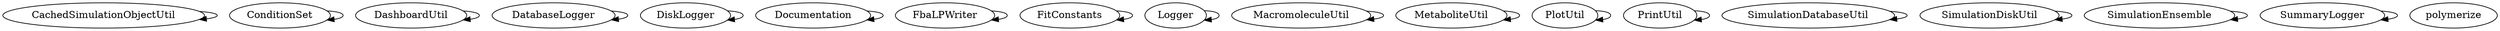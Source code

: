 /* Created by mdot for Matlab */
digraph m2html {
  CachedSimulationObjectUtil -> CachedSimulationObjectUtil;
  ConditionSet -> ConditionSet;
  DashboardUtil -> DashboardUtil;
  DatabaseLogger -> DatabaseLogger;
  DiskLogger -> DiskLogger;
  Documentation -> Documentation;
  FbaLPWriter -> FbaLPWriter;
  FitConstants -> FitConstants;
  Logger -> Logger;
  MacromoleculeUtil -> MacromoleculeUtil;
  MetaboliteUtil -> MetaboliteUtil;
  PlotUtil -> PlotUtil;
  PrintUtil -> PrintUtil;
  SimulationDatabaseUtil -> SimulationDatabaseUtil;
  SimulationDiskUtil -> SimulationDiskUtil;
  SimulationEnsemble -> SimulationEnsemble;
  SummaryLogger -> SummaryLogger;

  CachedSimulationObjectUtil [URL="CachedSimulationObjectUtil.html"];
  ConditionSet [URL="ConditionSet.html"];
  DashboardUtil [URL="DashboardUtil.html"];
  DatabaseLogger [URL="DatabaseLogger.html"];
  DiskLogger [URL="DiskLogger.html"];
  Documentation [URL="Documentation.html"];
  FbaLPWriter [URL="FbaLPWriter.html"];
  FitConstants [URL="FitConstants.html"];
  Logger [URL="Logger.html"];
  MacromoleculeUtil [URL="MacromoleculeUtil.html"];
  MetaboliteUtil [URL="MetaboliteUtil.html"];
  PlotUtil [URL="PlotUtil.html"];
  PrintUtil [URL="PrintUtil.html"];
  SimulationDatabaseUtil [URL="SimulationDatabaseUtil.html"];
  SimulationDiskUtil [URL="SimulationDiskUtil.html"];
  SimulationEnsemble [URL="SimulationEnsemble.html"];
  SummaryLogger [URL="SummaryLogger.html"];
  polymerize [URL="polymerize.html"];
}